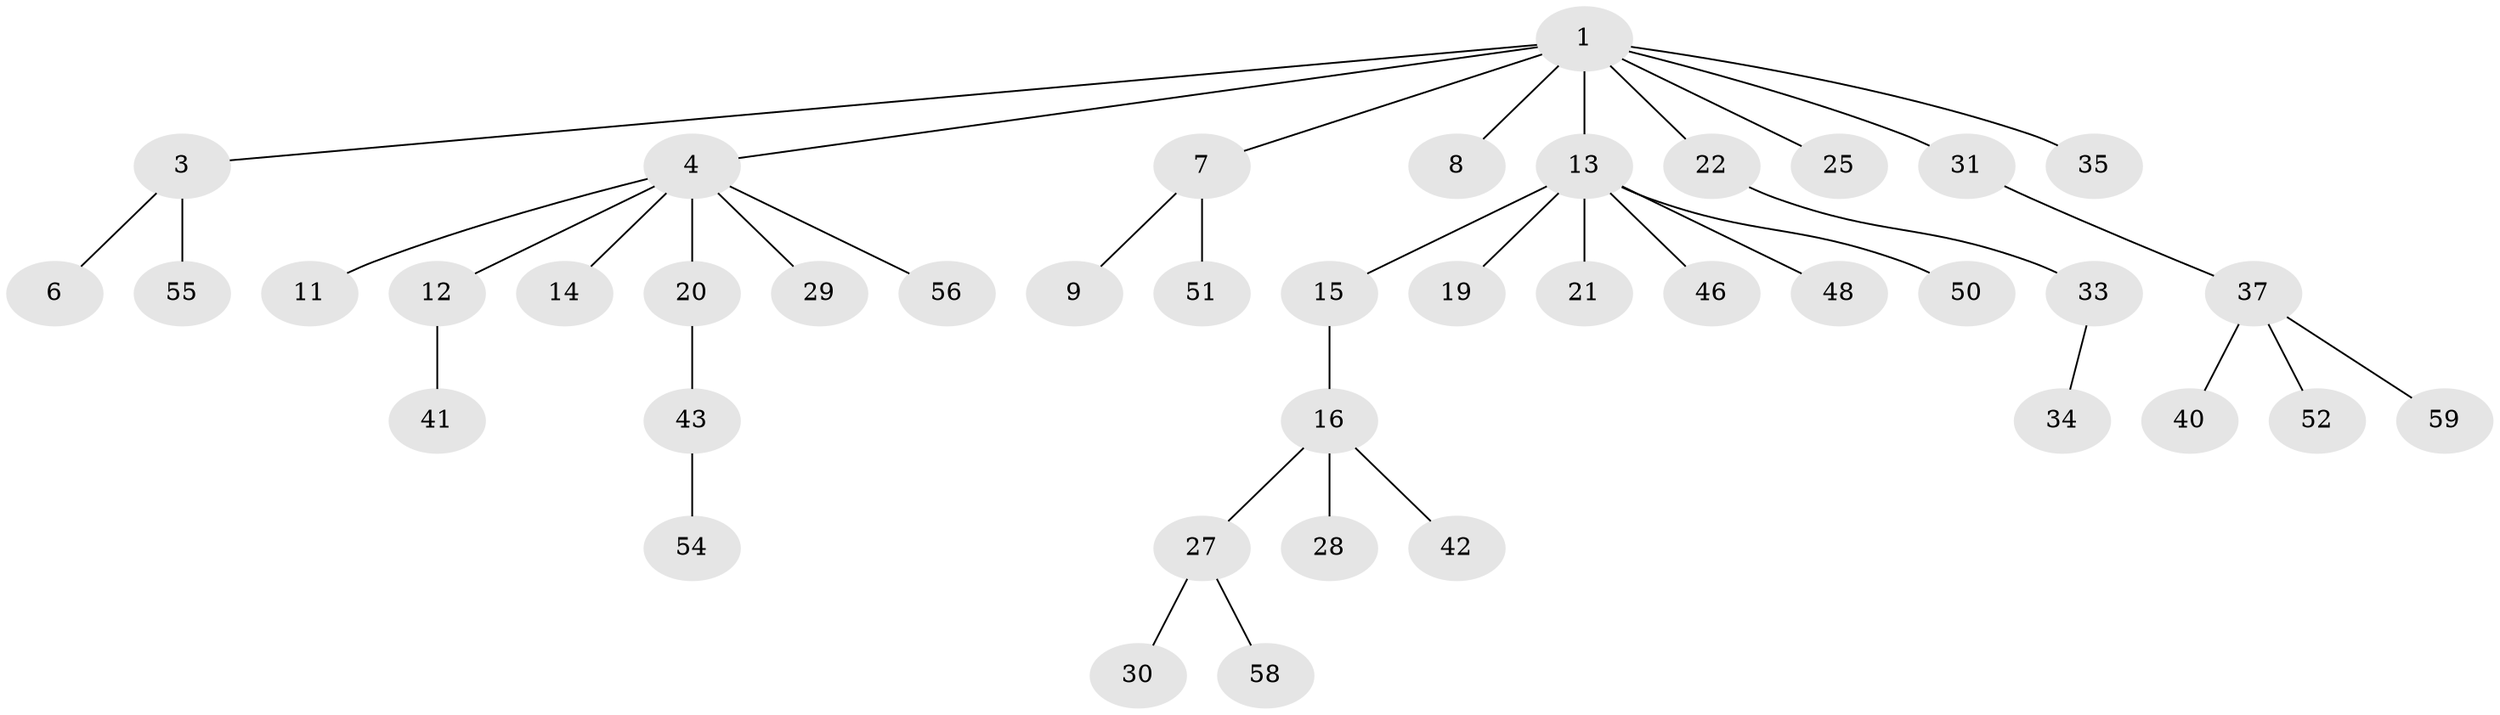 // original degree distribution, {5: 0.0847457627118644, 6: 0.01694915254237288, 3: 0.1016949152542373, 4: 0.05084745762711865, 2: 0.1864406779661017, 1: 0.559322033898305}
// Generated by graph-tools (version 1.1) at 2025/42/03/06/25 10:42:02]
// undirected, 41 vertices, 40 edges
graph export_dot {
graph [start="1"]
  node [color=gray90,style=filled];
  1 [super="+2"];
  3 [super="+5"];
  4 [super="+10"];
  6;
  7 [super="+24"];
  8;
  9;
  11 [super="+32"];
  12 [super="+18"];
  13 [super="+17"];
  14 [super="+23"];
  15 [super="+47"];
  16 [super="+53"];
  19;
  20 [super="+26"];
  21;
  22 [super="+44"];
  25;
  27 [super="+36"];
  28 [super="+45"];
  29 [super="+57"];
  30;
  31;
  33 [super="+39"];
  34;
  35;
  37 [super="+38"];
  40 [super="+49"];
  41;
  42;
  43;
  46;
  48;
  50;
  51;
  52;
  54;
  55;
  56;
  58;
  59;
  1 -- 4;
  1 -- 13;
  1 -- 22;
  1 -- 31;
  1 -- 3;
  1 -- 35;
  1 -- 7;
  1 -- 8;
  1 -- 25;
  3 -- 6;
  3 -- 55;
  4 -- 29;
  4 -- 56;
  4 -- 20;
  4 -- 11;
  4 -- 12;
  4 -- 14;
  7 -- 9;
  7 -- 51;
  12 -- 41;
  13 -- 15;
  13 -- 48;
  13 -- 50;
  13 -- 21;
  13 -- 19;
  13 -- 46;
  15 -- 16;
  16 -- 27;
  16 -- 28;
  16 -- 42;
  20 -- 43;
  22 -- 33;
  27 -- 30;
  27 -- 58;
  31 -- 37;
  33 -- 34;
  37 -- 40;
  37 -- 52;
  37 -- 59;
  43 -- 54;
}
